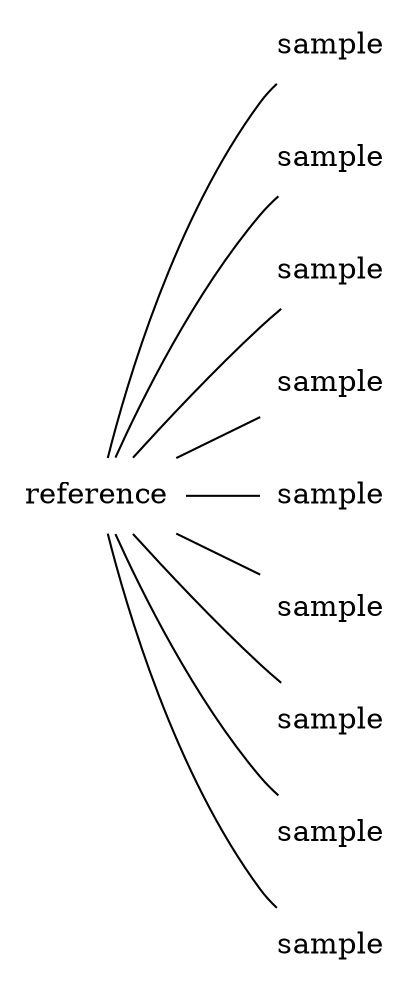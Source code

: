 graph graphname {
    node [shape=plaintext];
    rankdir=LR;
    1 [label="reference"];
    2 [label="sample"];
    3 [label="sample"];
    4 [label="sample"];
    5 [label="sample"];
    6 [label="sample"];
    7 [label="sample"];
    8 [label="sample"];
    9 [label="sample"];
    10 [label="sample"];
    1 -- 2;
    1 -- 3;
    1 -- 4;
    1 -- 5;
    1 -- 6;
    1 -- 7;
    1 -- 8;
    1 -- 9;
    1 -- 10;
}
